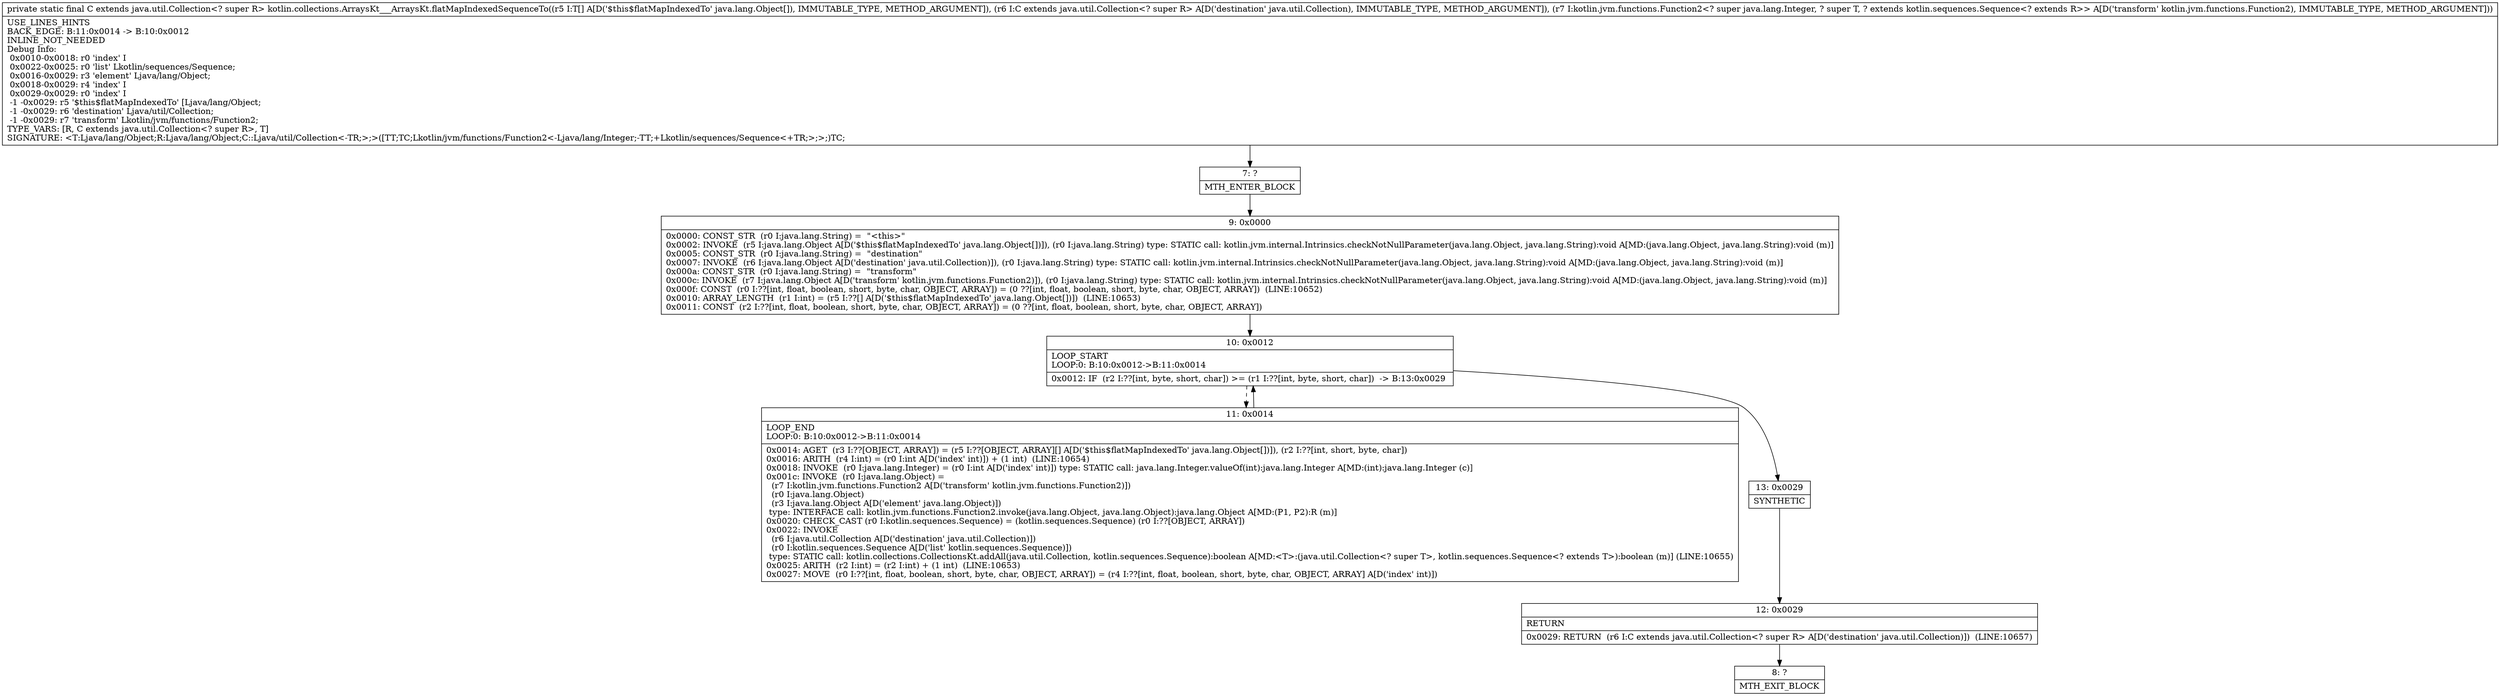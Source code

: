 digraph "CFG forkotlin.collections.ArraysKt___ArraysKt.flatMapIndexedSequenceTo([Ljava\/lang\/Object;Ljava\/util\/Collection;Lkotlin\/jvm\/functions\/Function2;)Ljava\/util\/Collection;" {
Node_7 [shape=record,label="{7\:\ ?|MTH_ENTER_BLOCK\l}"];
Node_9 [shape=record,label="{9\:\ 0x0000|0x0000: CONST_STR  (r0 I:java.lang.String) =  \"\<this\>\" \l0x0002: INVOKE  (r5 I:java.lang.Object A[D('$this$flatMapIndexedTo' java.lang.Object[])]), (r0 I:java.lang.String) type: STATIC call: kotlin.jvm.internal.Intrinsics.checkNotNullParameter(java.lang.Object, java.lang.String):void A[MD:(java.lang.Object, java.lang.String):void (m)]\l0x0005: CONST_STR  (r0 I:java.lang.String) =  \"destination\" \l0x0007: INVOKE  (r6 I:java.lang.Object A[D('destination' java.util.Collection)]), (r0 I:java.lang.String) type: STATIC call: kotlin.jvm.internal.Intrinsics.checkNotNullParameter(java.lang.Object, java.lang.String):void A[MD:(java.lang.Object, java.lang.String):void (m)]\l0x000a: CONST_STR  (r0 I:java.lang.String) =  \"transform\" \l0x000c: INVOKE  (r7 I:java.lang.Object A[D('transform' kotlin.jvm.functions.Function2)]), (r0 I:java.lang.String) type: STATIC call: kotlin.jvm.internal.Intrinsics.checkNotNullParameter(java.lang.Object, java.lang.String):void A[MD:(java.lang.Object, java.lang.String):void (m)]\l0x000f: CONST  (r0 I:??[int, float, boolean, short, byte, char, OBJECT, ARRAY]) = (0 ??[int, float, boolean, short, byte, char, OBJECT, ARRAY])  (LINE:10652)\l0x0010: ARRAY_LENGTH  (r1 I:int) = (r5 I:??[] A[D('$this$flatMapIndexedTo' java.lang.Object[])])  (LINE:10653)\l0x0011: CONST  (r2 I:??[int, float, boolean, short, byte, char, OBJECT, ARRAY]) = (0 ??[int, float, boolean, short, byte, char, OBJECT, ARRAY]) \l}"];
Node_10 [shape=record,label="{10\:\ 0x0012|LOOP_START\lLOOP:0: B:10:0x0012\-\>B:11:0x0014\l|0x0012: IF  (r2 I:??[int, byte, short, char]) \>= (r1 I:??[int, byte, short, char])  \-\> B:13:0x0029 \l}"];
Node_11 [shape=record,label="{11\:\ 0x0014|LOOP_END\lLOOP:0: B:10:0x0012\-\>B:11:0x0014\l|0x0014: AGET  (r3 I:??[OBJECT, ARRAY]) = (r5 I:??[OBJECT, ARRAY][] A[D('$this$flatMapIndexedTo' java.lang.Object[])]), (r2 I:??[int, short, byte, char]) \l0x0016: ARITH  (r4 I:int) = (r0 I:int A[D('index' int)]) + (1 int)  (LINE:10654)\l0x0018: INVOKE  (r0 I:java.lang.Integer) = (r0 I:int A[D('index' int)]) type: STATIC call: java.lang.Integer.valueOf(int):java.lang.Integer A[MD:(int):java.lang.Integer (c)]\l0x001c: INVOKE  (r0 I:java.lang.Object) = \l  (r7 I:kotlin.jvm.functions.Function2 A[D('transform' kotlin.jvm.functions.Function2)])\l  (r0 I:java.lang.Object)\l  (r3 I:java.lang.Object A[D('element' java.lang.Object)])\l type: INTERFACE call: kotlin.jvm.functions.Function2.invoke(java.lang.Object, java.lang.Object):java.lang.Object A[MD:(P1, P2):R (m)]\l0x0020: CHECK_CAST (r0 I:kotlin.sequences.Sequence) = (kotlin.sequences.Sequence) (r0 I:??[OBJECT, ARRAY]) \l0x0022: INVOKE  \l  (r6 I:java.util.Collection A[D('destination' java.util.Collection)])\l  (r0 I:kotlin.sequences.Sequence A[D('list' kotlin.sequences.Sequence)])\l type: STATIC call: kotlin.collections.CollectionsKt.addAll(java.util.Collection, kotlin.sequences.Sequence):boolean A[MD:\<T\>:(java.util.Collection\<? super T\>, kotlin.sequences.Sequence\<? extends T\>):boolean (m)] (LINE:10655)\l0x0025: ARITH  (r2 I:int) = (r2 I:int) + (1 int)  (LINE:10653)\l0x0027: MOVE  (r0 I:??[int, float, boolean, short, byte, char, OBJECT, ARRAY]) = (r4 I:??[int, float, boolean, short, byte, char, OBJECT, ARRAY] A[D('index' int)]) \l}"];
Node_13 [shape=record,label="{13\:\ 0x0029|SYNTHETIC\l}"];
Node_12 [shape=record,label="{12\:\ 0x0029|RETURN\l|0x0029: RETURN  (r6 I:C extends java.util.Collection\<? super R\> A[D('destination' java.util.Collection)])  (LINE:10657)\l}"];
Node_8 [shape=record,label="{8\:\ ?|MTH_EXIT_BLOCK\l}"];
MethodNode[shape=record,label="{private static final C extends java.util.Collection\<? super R\> kotlin.collections.ArraysKt___ArraysKt.flatMapIndexedSequenceTo((r5 I:T[] A[D('$this$flatMapIndexedTo' java.lang.Object[]), IMMUTABLE_TYPE, METHOD_ARGUMENT]), (r6 I:C extends java.util.Collection\<? super R\> A[D('destination' java.util.Collection), IMMUTABLE_TYPE, METHOD_ARGUMENT]), (r7 I:kotlin.jvm.functions.Function2\<? super java.lang.Integer, ? super T, ? extends kotlin.sequences.Sequence\<? extends R\>\> A[D('transform' kotlin.jvm.functions.Function2), IMMUTABLE_TYPE, METHOD_ARGUMENT]))  | USE_LINES_HINTS\lBACK_EDGE: B:11:0x0014 \-\> B:10:0x0012\lINLINE_NOT_NEEDED\lDebug Info:\l  0x0010\-0x0018: r0 'index' I\l  0x0022\-0x0025: r0 'list' Lkotlin\/sequences\/Sequence;\l  0x0016\-0x0029: r3 'element' Ljava\/lang\/Object;\l  0x0018\-0x0029: r4 'index' I\l  0x0029\-0x0029: r0 'index' I\l  \-1 \-0x0029: r5 '$this$flatMapIndexedTo' [Ljava\/lang\/Object;\l  \-1 \-0x0029: r6 'destination' Ljava\/util\/Collection;\l  \-1 \-0x0029: r7 'transform' Lkotlin\/jvm\/functions\/Function2;\lTYPE_VARS: [R, C extends java.util.Collection\<? super R\>, T]\lSIGNATURE: \<T:Ljava\/lang\/Object;R:Ljava\/lang\/Object;C::Ljava\/util\/Collection\<\-TR;\>;\>([TT;TC;Lkotlin\/jvm\/functions\/Function2\<\-Ljava\/lang\/Integer;\-TT;+Lkotlin\/sequences\/Sequence\<+TR;\>;\>;)TC;\l}"];
MethodNode -> Node_7;Node_7 -> Node_9;
Node_9 -> Node_10;
Node_10 -> Node_11[style=dashed];
Node_10 -> Node_13;
Node_11 -> Node_10;
Node_13 -> Node_12;
Node_12 -> Node_8;
}

